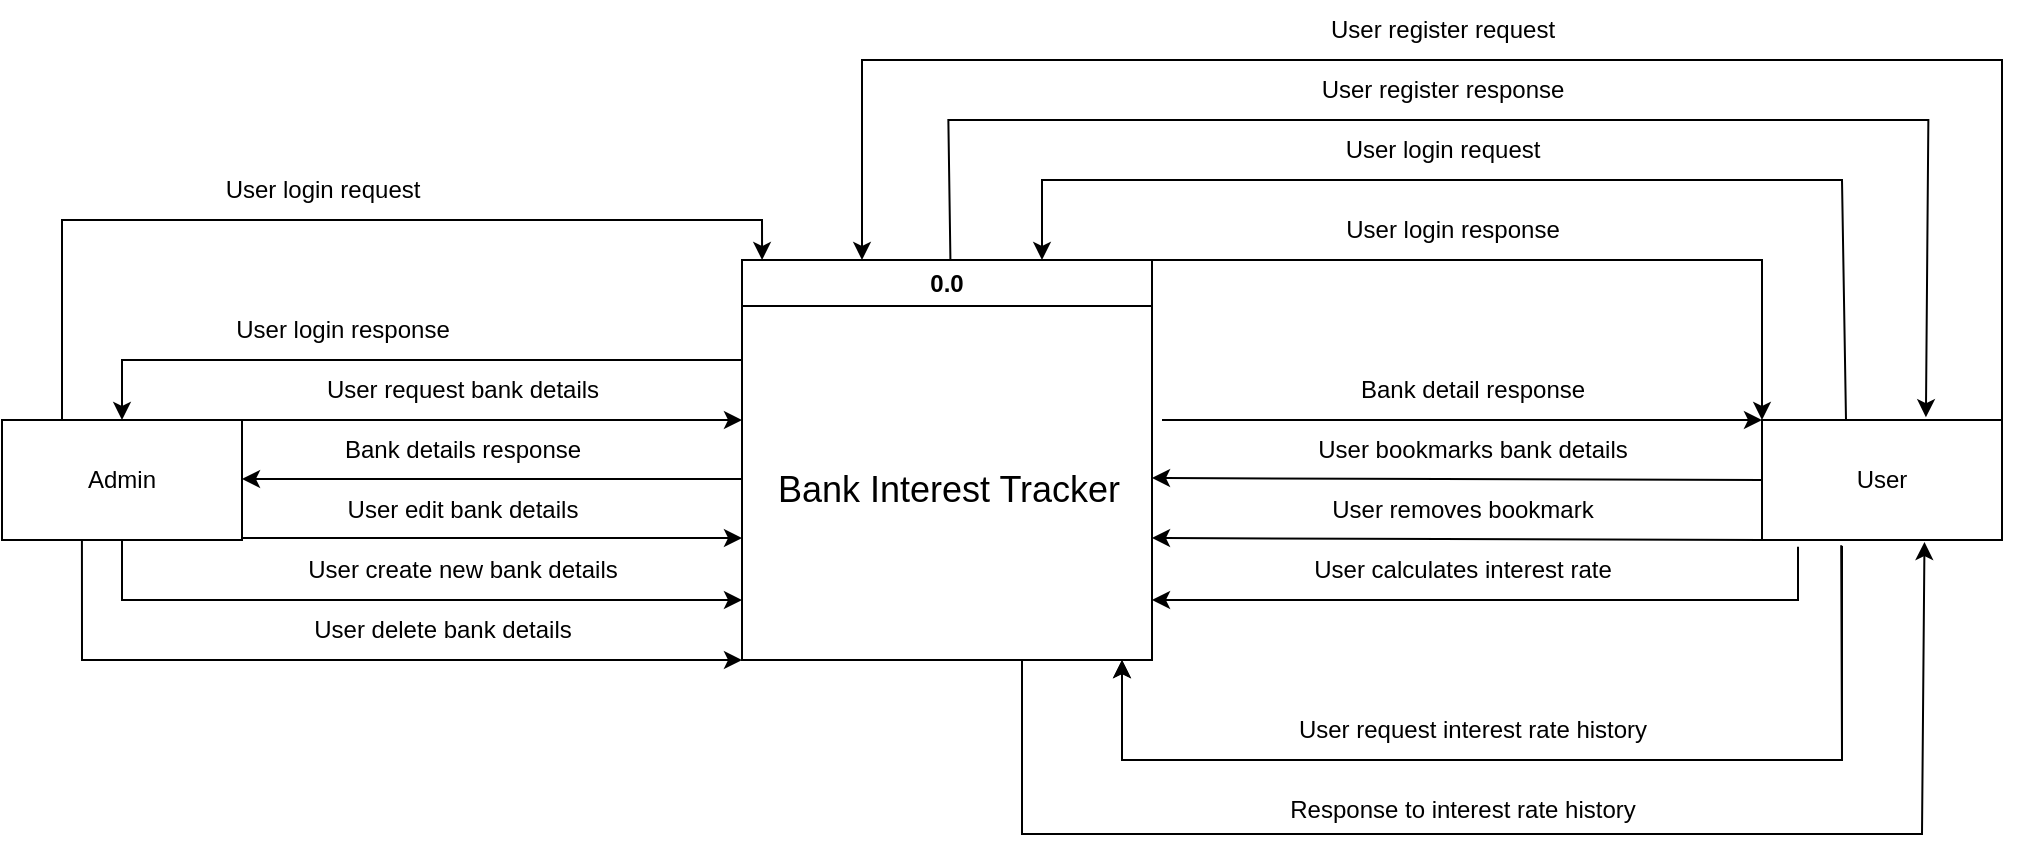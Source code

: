 <mxfile version="22.1.18" type="device">
  <diagram name="Page-1" id="V5G3YPWQqb1Y58x9Fygc">
    <mxGraphModel dx="1290" dy="623" grid="1" gridSize="10" guides="1" tooltips="1" connect="1" arrows="1" fold="1" page="1" pageScale="1" pageWidth="850" pageHeight="1100" math="0" shadow="0">
      <root>
        <mxCell id="0" />
        <mxCell id="1" parent="0" />
        <mxCell id="ryKG2g28ckteExbV3JMA-9" style="edgeStyle=orthogonalEdgeStyle;rounded=0;orthogonalLoop=1;jettySize=auto;html=1;exitX=0;exitY=0.25;exitDx=0;exitDy=0;entryX=0.5;entryY=0;entryDx=0;entryDy=0;" edge="1" parent="1" source="ryKG2g28ckteExbV3JMA-2" target="ryKG2g28ckteExbV3JMA-4">
          <mxGeometry relative="1" as="geometry" />
        </mxCell>
        <mxCell id="ryKG2g28ckteExbV3JMA-2" value="0.0" style="swimlane;whiteSpace=wrap;html=1;" vertex="1" parent="1">
          <mxGeometry x="730" y="750" width="205" height="200" as="geometry" />
        </mxCell>
        <mxCell id="ryKG2g28ckteExbV3JMA-3" value="&lt;font style=&quot;font-size: 18px;&quot;&gt;Bank Interest Tracker&lt;/font&gt;" style="text;html=1;align=center;verticalAlign=middle;resizable=0;points=[];autosize=1;strokeColor=none;fillColor=none;" vertex="1" parent="ryKG2g28ckteExbV3JMA-2">
          <mxGeometry x="7.5" y="95" width="190" height="40" as="geometry" />
        </mxCell>
        <mxCell id="ryKG2g28ckteExbV3JMA-4" value="Admin" style="rounded=0;whiteSpace=wrap;html=1;" vertex="1" parent="1">
          <mxGeometry x="360" y="830" width="120" height="60" as="geometry" />
        </mxCell>
        <mxCell id="ryKG2g28ckteExbV3JMA-5" value="User" style="rounded=0;whiteSpace=wrap;html=1;" vertex="1" parent="1">
          <mxGeometry x="1240" y="830" width="120" height="60" as="geometry" />
        </mxCell>
        <mxCell id="ryKG2g28ckteExbV3JMA-6" style="edgeStyle=orthogonalEdgeStyle;rounded=0;orthogonalLoop=1;jettySize=auto;html=1;exitX=0.25;exitY=0;exitDx=0;exitDy=0;entryX=0.049;entryY=0;entryDx=0;entryDy=0;entryPerimeter=0;" edge="1" parent="1" source="ryKG2g28ckteExbV3JMA-4" target="ryKG2g28ckteExbV3JMA-2">
          <mxGeometry relative="1" as="geometry" />
        </mxCell>
        <mxCell id="ryKG2g28ckteExbV3JMA-7" value="User login request" style="text;html=1;align=center;verticalAlign=middle;resizable=0;points=[];autosize=1;strokeColor=none;fillColor=none;" vertex="1" parent="1">
          <mxGeometry x="460" y="700" width="120" height="30" as="geometry" />
        </mxCell>
        <mxCell id="ryKG2g28ckteExbV3JMA-10" value="User login response" style="text;html=1;align=center;verticalAlign=middle;resizable=0;points=[];autosize=1;strokeColor=none;fillColor=none;" vertex="1" parent="1">
          <mxGeometry x="465" y="770" width="130" height="30" as="geometry" />
        </mxCell>
        <mxCell id="ryKG2g28ckteExbV3JMA-11" value="" style="endArrow=classic;html=1;rounded=0;" edge="1" parent="1">
          <mxGeometry width="50" height="50" relative="1" as="geometry">
            <mxPoint x="730" y="859.5" as="sourcePoint" />
            <mxPoint x="480" y="859.5" as="targetPoint" />
          </mxGeometry>
        </mxCell>
        <mxCell id="ryKG2g28ckteExbV3JMA-12" value="" style="endArrow=classic;html=1;rounded=0;exitX=1;exitY=0;exitDx=0;exitDy=0;" edge="1" parent="1" source="ryKG2g28ckteExbV3JMA-4">
          <mxGeometry width="50" height="50" relative="1" as="geometry">
            <mxPoint x="730" y="840" as="sourcePoint" />
            <mxPoint x="730" y="830" as="targetPoint" />
          </mxGeometry>
        </mxCell>
        <mxCell id="ryKG2g28ckteExbV3JMA-13" value="User request bank details" style="text;html=1;align=center;verticalAlign=middle;resizable=0;points=[];autosize=1;strokeColor=none;fillColor=none;" vertex="1" parent="1">
          <mxGeometry x="510" y="800" width="160" height="30" as="geometry" />
        </mxCell>
        <mxCell id="ryKG2g28ckteExbV3JMA-14" value="Bank details response" style="text;html=1;align=center;verticalAlign=middle;resizable=0;points=[];autosize=1;strokeColor=none;fillColor=none;" vertex="1" parent="1">
          <mxGeometry x="520" y="830" width="140" height="30" as="geometry" />
        </mxCell>
        <mxCell id="ryKG2g28ckteExbV3JMA-15" value="" style="endArrow=classic;html=1;rounded=0;exitX=1;exitY=0;exitDx=0;exitDy=0;" edge="1" parent="1">
          <mxGeometry width="50" height="50" relative="1" as="geometry">
            <mxPoint x="480" y="889" as="sourcePoint" />
            <mxPoint x="730" y="889" as="targetPoint" />
          </mxGeometry>
        </mxCell>
        <mxCell id="ryKG2g28ckteExbV3JMA-18" value="User edit bank details" style="text;html=1;align=center;verticalAlign=middle;resizable=0;points=[];autosize=1;strokeColor=none;fillColor=none;" vertex="1" parent="1">
          <mxGeometry x="520" y="860" width="140" height="30" as="geometry" />
        </mxCell>
        <mxCell id="ryKG2g28ckteExbV3JMA-24" value="" style="endArrow=classic;html=1;rounded=0;exitX=0.5;exitY=1;exitDx=0;exitDy=0;" edge="1" parent="1" source="ryKG2g28ckteExbV3JMA-4">
          <mxGeometry width="50" height="50" relative="1" as="geometry">
            <mxPoint x="160" y="930" as="sourcePoint" />
            <mxPoint x="730" y="920" as="targetPoint" />
            <Array as="points">
              <mxPoint x="420" y="920" />
            </Array>
          </mxGeometry>
        </mxCell>
        <mxCell id="ryKG2g28ckteExbV3JMA-25" value="" style="endArrow=classic;html=1;rounded=0;exitX=0.333;exitY=1;exitDx=0;exitDy=0;exitPerimeter=0;entryX=0;entryY=1;entryDx=0;entryDy=0;" edge="1" parent="1" source="ryKG2g28ckteExbV3JMA-4" target="ryKG2g28ckteExbV3JMA-2">
          <mxGeometry width="50" height="50" relative="1" as="geometry">
            <mxPoint x="400" y="920" as="sourcePoint" />
            <mxPoint x="710" y="950" as="targetPoint" />
            <Array as="points">
              <mxPoint x="400" y="950" />
            </Array>
          </mxGeometry>
        </mxCell>
        <mxCell id="ryKG2g28ckteExbV3JMA-26" value="User create new bank details" style="text;html=1;align=center;verticalAlign=middle;resizable=0;points=[];autosize=1;strokeColor=none;fillColor=none;" vertex="1" parent="1">
          <mxGeometry x="500" y="890" width="180" height="30" as="geometry" />
        </mxCell>
        <mxCell id="ryKG2g28ckteExbV3JMA-27" value="User delete bank details" style="text;html=1;align=center;verticalAlign=middle;resizable=0;points=[];autosize=1;strokeColor=none;fillColor=none;" vertex="1" parent="1">
          <mxGeometry x="505" y="920" width="150" height="30" as="geometry" />
        </mxCell>
        <mxCell id="ryKG2g28ckteExbV3JMA-30" value="" style="endArrow=classic;html=1;rounded=0;exitX=1;exitY=0;exitDx=0;exitDy=0;" edge="1" parent="1" source="ryKG2g28ckteExbV3JMA-5">
          <mxGeometry width="50" height="50" relative="1" as="geometry">
            <mxPoint x="1230" y="780" as="sourcePoint" />
            <mxPoint x="790" y="750" as="targetPoint" />
            <Array as="points">
              <mxPoint x="1360" y="650" />
              <mxPoint x="790" y="650" />
            </Array>
          </mxGeometry>
        </mxCell>
        <mxCell id="ryKG2g28ckteExbV3JMA-32" value="" style="endArrow=classic;html=1;rounded=0;entryX=0.683;entryY=-0.023;entryDx=0;entryDy=0;entryPerimeter=0;" edge="1" parent="1" target="ryKG2g28ckteExbV3JMA-5">
          <mxGeometry width="50" height="50" relative="1" as="geometry">
            <mxPoint x="834.209" y="750" as="sourcePoint" />
            <mxPoint x="1323" y="820" as="targetPoint" />
            <Array as="points">
              <mxPoint x="833.18" y="680" />
              <mxPoint x="1323.18" y="680" />
            </Array>
          </mxGeometry>
        </mxCell>
        <mxCell id="ryKG2g28ckteExbV3JMA-34" value="User register request" style="text;html=1;align=center;verticalAlign=middle;resizable=0;points=[];autosize=1;strokeColor=none;fillColor=none;" vertex="1" parent="1">
          <mxGeometry x="1010" y="620" width="140" height="30" as="geometry" />
        </mxCell>
        <mxCell id="ryKG2g28ckteExbV3JMA-35" value="User register response" style="text;html=1;align=center;verticalAlign=middle;resizable=0;points=[];autosize=1;strokeColor=none;fillColor=none;" vertex="1" parent="1">
          <mxGeometry x="1010" y="650" width="140" height="30" as="geometry" />
        </mxCell>
        <mxCell id="ryKG2g28ckteExbV3JMA-36" value="" style="endArrow=classic;html=1;rounded=0;" edge="1" parent="1">
          <mxGeometry width="50" height="50" relative="1" as="geometry">
            <mxPoint x="1282" y="830" as="sourcePoint" />
            <mxPoint x="880" y="750" as="targetPoint" />
            <Array as="points">
              <mxPoint x="1280" y="710" />
              <mxPoint x="880" y="710" />
            </Array>
          </mxGeometry>
        </mxCell>
        <mxCell id="ryKG2g28ckteExbV3JMA-37" value="" style="endArrow=classic;html=1;rounded=0;entryX=0;entryY=0;entryDx=0;entryDy=0;exitX=0.976;exitY=0;exitDx=0;exitDy=0;exitPerimeter=0;" edge="1" parent="1" source="ryKG2g28ckteExbV3JMA-2" target="ryKG2g28ckteExbV3JMA-5">
          <mxGeometry width="50" height="50" relative="1" as="geometry">
            <mxPoint x="940" y="750" as="sourcePoint" />
            <mxPoint x="1390" y="740" as="targetPoint" />
            <Array as="points">
              <mxPoint x="1240" y="750" />
            </Array>
          </mxGeometry>
        </mxCell>
        <mxCell id="ryKG2g28ckteExbV3JMA-38" value="User login request" style="text;html=1;align=center;verticalAlign=middle;resizable=0;points=[];autosize=1;strokeColor=none;fillColor=none;" vertex="1" parent="1">
          <mxGeometry x="1020" y="680" width="120" height="30" as="geometry" />
        </mxCell>
        <mxCell id="ryKG2g28ckteExbV3JMA-39" value="User login response" style="text;html=1;align=center;verticalAlign=middle;resizable=0;points=[];autosize=1;strokeColor=none;fillColor=none;" vertex="1" parent="1">
          <mxGeometry x="1020" y="720" width="130" height="30" as="geometry" />
        </mxCell>
        <mxCell id="ryKG2g28ckteExbV3JMA-41" value="" style="endArrow=classic;html=1;rounded=0;entryX=0;entryY=0;entryDx=0;entryDy=0;" edge="1" parent="1" target="ryKG2g28ckteExbV3JMA-5">
          <mxGeometry width="50" height="50" relative="1" as="geometry">
            <mxPoint x="940" y="830" as="sourcePoint" />
            <mxPoint x="990" y="780" as="targetPoint" />
          </mxGeometry>
        </mxCell>
        <mxCell id="ryKG2g28ckteExbV3JMA-42" value="Bank detail response" style="text;html=1;align=center;verticalAlign=middle;resizable=0;points=[];autosize=1;strokeColor=none;fillColor=none;" vertex="1" parent="1">
          <mxGeometry x="1025" y="800" width="140" height="30" as="geometry" />
        </mxCell>
        <mxCell id="ryKG2g28ckteExbV3JMA-43" value="" style="endArrow=classic;html=1;rounded=0;entryX=0;entryY=0;entryDx=0;entryDy=0;exitX=0;exitY=0.5;exitDx=0;exitDy=0;" edge="1" parent="1" source="ryKG2g28ckteExbV3JMA-5">
          <mxGeometry width="50" height="50" relative="1" as="geometry">
            <mxPoint x="1235" y="859" as="sourcePoint" />
            <mxPoint x="935" y="859" as="targetPoint" />
          </mxGeometry>
        </mxCell>
        <mxCell id="ryKG2g28ckteExbV3JMA-44" value="" style="endArrow=classic;html=1;rounded=0;entryX=0;entryY=0;entryDx=0;entryDy=0;exitX=0;exitY=0.5;exitDx=0;exitDy=0;" edge="1" parent="1">
          <mxGeometry width="50" height="50" relative="1" as="geometry">
            <mxPoint x="1240" y="890" as="sourcePoint" />
            <mxPoint x="935" y="889" as="targetPoint" />
          </mxGeometry>
        </mxCell>
        <mxCell id="ryKG2g28ckteExbV3JMA-45" value="User bookmarks bank details" style="text;html=1;align=center;verticalAlign=middle;resizable=0;points=[];autosize=1;strokeColor=none;fillColor=none;" vertex="1" parent="1">
          <mxGeometry x="1005" y="830" width="180" height="30" as="geometry" />
        </mxCell>
        <mxCell id="ryKG2g28ckteExbV3JMA-46" value="User removes bookmark" style="text;html=1;align=center;verticalAlign=middle;resizable=0;points=[];autosize=1;strokeColor=none;fillColor=none;" vertex="1" parent="1">
          <mxGeometry x="1015" y="860" width="150" height="30" as="geometry" />
        </mxCell>
        <mxCell id="ryKG2g28ckteExbV3JMA-47" value="" style="endArrow=classic;html=1;rounded=0;entryX=0;entryY=0;entryDx=0;entryDy=0;exitX=0.15;exitY=1.057;exitDx=0;exitDy=0;exitPerimeter=0;" edge="1" parent="1" source="ryKG2g28ckteExbV3JMA-5">
          <mxGeometry width="50" height="50" relative="1" as="geometry">
            <mxPoint x="1420" y="920" as="sourcePoint" />
            <mxPoint x="935" y="920" as="targetPoint" />
            <Array as="points">
              <mxPoint x="1258" y="920" />
            </Array>
          </mxGeometry>
        </mxCell>
        <mxCell id="ryKG2g28ckteExbV3JMA-48" value="User calculates interest rate" style="text;html=1;align=center;verticalAlign=middle;resizable=0;points=[];autosize=1;strokeColor=none;fillColor=none;" vertex="1" parent="1">
          <mxGeometry x="1005" y="890" width="170" height="30" as="geometry" />
        </mxCell>
        <mxCell id="ryKG2g28ckteExbV3JMA-49" value="" style="endArrow=classic;html=1;rounded=0;entryX=0.33;entryY=1.043;entryDx=0;entryDy=0;entryPerimeter=0;exitX=0.33;exitY=1.043;exitDx=0;exitDy=0;exitPerimeter=0;" edge="1" parent="1" source="ryKG2g28ckteExbV3JMA-5">
          <mxGeometry width="50" height="50" relative="1" as="geometry">
            <mxPoint x="1340" y="1000" as="sourcePoint" />
            <mxPoint x="920" y="950" as="targetPoint" />
            <Array as="points">
              <mxPoint x="1280" y="1000" />
              <mxPoint x="920" y="1000" />
            </Array>
          </mxGeometry>
        </mxCell>
        <mxCell id="ryKG2g28ckteExbV3JMA-50" value="" style="endArrow=classic;html=1;rounded=0;entryX=0.33;entryY=1.043;entryDx=0;entryDy=0;entryPerimeter=0;exitX=0.33;exitY=1.043;exitDx=0;exitDy=0;exitPerimeter=0;" edge="1" parent="1">
          <mxGeometry width="50" height="50" relative="1" as="geometry">
            <mxPoint x="1280" y="893" as="sourcePoint" />
            <mxPoint x="920" y="950" as="targetPoint" />
            <Array as="points">
              <mxPoint x="1280" y="1000" />
              <mxPoint x="920" y="1000" />
            </Array>
          </mxGeometry>
        </mxCell>
        <mxCell id="ryKG2g28ckteExbV3JMA-51" value="" style="endArrow=classic;html=1;rounded=0;exitX=0.677;exitY=1.017;exitDx=0;exitDy=0;exitPerimeter=0;entryX=0.677;entryY=1.017;entryDx=0;entryDy=0;entryPerimeter=0;" edge="1" parent="1" target="ryKG2g28ckteExbV3JMA-5">
          <mxGeometry width="50" height="50" relative="1" as="geometry">
            <mxPoint x="870" y="950" as="sourcePoint" />
            <mxPoint x="1230" y="930" as="targetPoint" />
            <Array as="points">
              <mxPoint x="870" y="1037" />
              <mxPoint x="1320" y="1037" />
            </Array>
          </mxGeometry>
        </mxCell>
        <mxCell id="ryKG2g28ckteExbV3JMA-52" value="User request interest rate history" style="text;html=1;align=center;verticalAlign=middle;resizable=0;points=[];autosize=1;strokeColor=none;fillColor=none;" vertex="1" parent="1">
          <mxGeometry x="995" y="970" width="200" height="30" as="geometry" />
        </mxCell>
        <mxCell id="ryKG2g28ckteExbV3JMA-53" value="Response to interest rate history" style="text;html=1;align=center;verticalAlign=middle;resizable=0;points=[];autosize=1;strokeColor=none;fillColor=none;" vertex="1" parent="1">
          <mxGeometry x="990" y="1010" width="200" height="30" as="geometry" />
        </mxCell>
      </root>
    </mxGraphModel>
  </diagram>
</mxfile>
